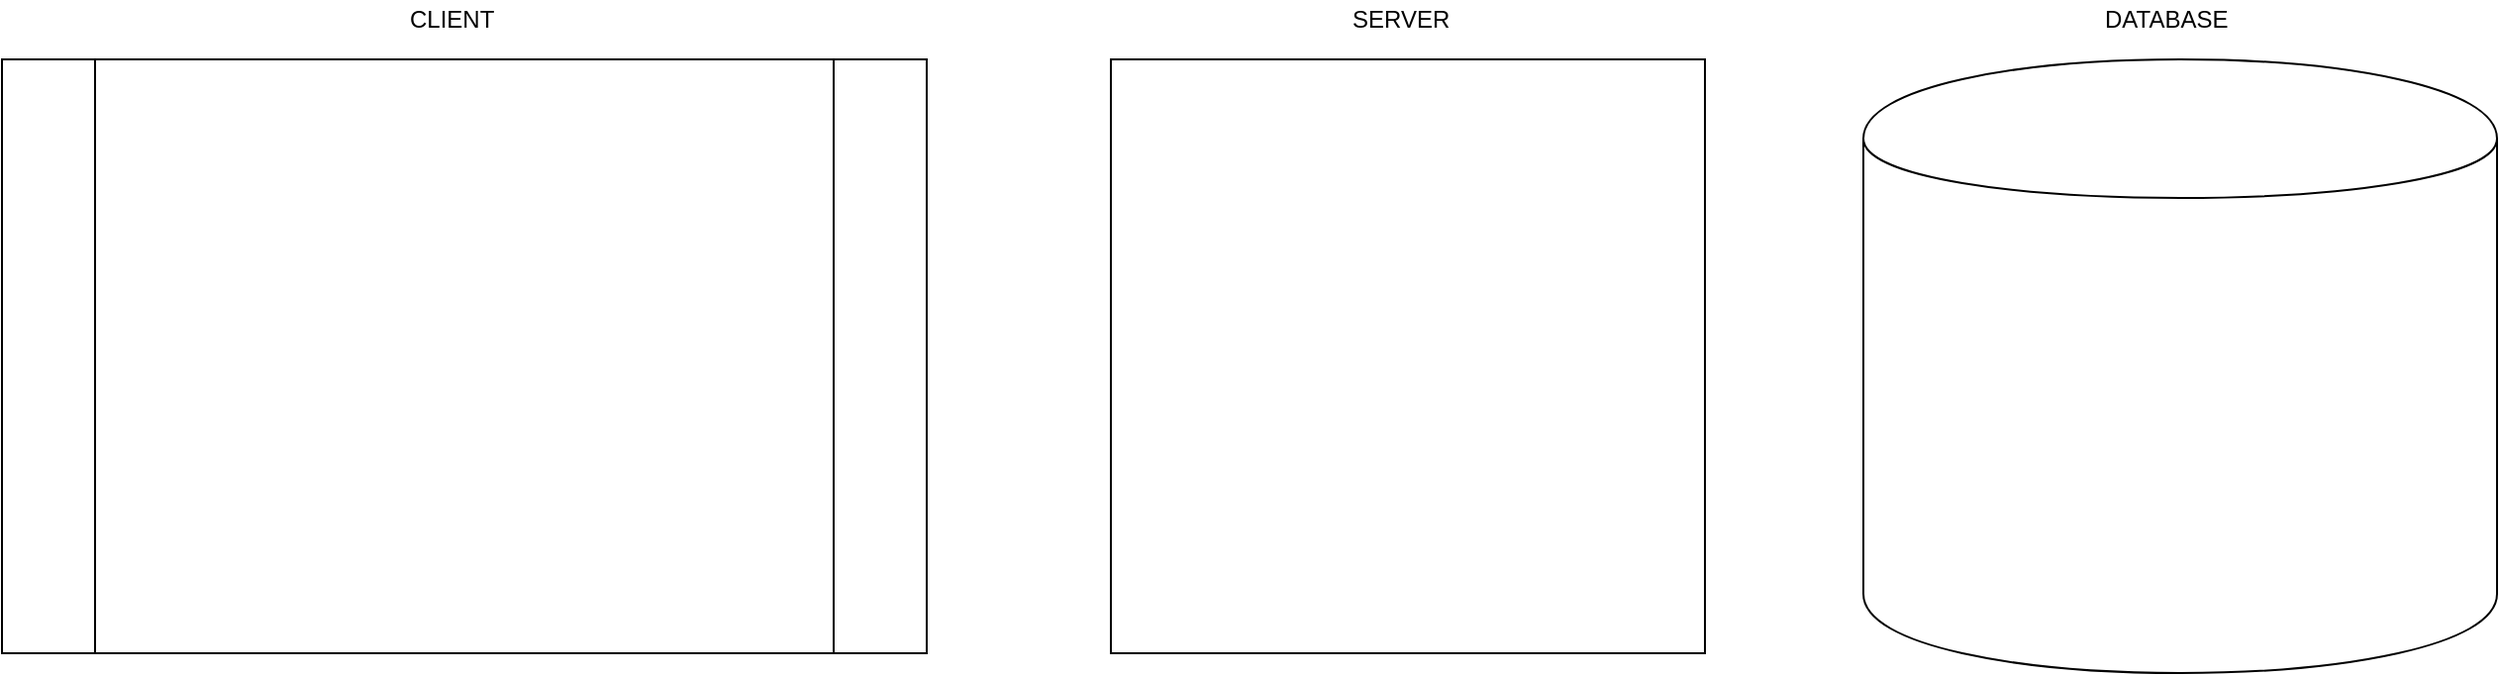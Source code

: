 <mxfile version="11.2.5" type="device" pages="1"><diagram id="dPPxFXpBzI2GDz_9eXhF" name="Page-1"><mxGraphModel dx="1426" dy="907" grid="1" gridSize="10" guides="1" tooltips="1" connect="1" arrows="1" fold="1" page="1" pageScale="1" pageWidth="827" pageHeight="1169" math="0" shadow="0"><root><mxCell id="0"/><mxCell id="1" parent="0"/><mxCell id="PPscW-3zl0uN2Lm669bh-2" value="" style="whiteSpace=wrap;html=1;aspect=fixed;" vertex="1" parent="1"><mxGeometry x="600" y="120" width="300" height="300" as="geometry"/></mxCell><mxCell id="PPscW-3zl0uN2Lm669bh-3" value="" style="shape=cylinder;whiteSpace=wrap;html=1;boundedLbl=1;backgroundOutline=1;" vertex="1" parent="1"><mxGeometry x="980" y="120" width="320" height="310" as="geometry"/></mxCell><mxCell id="PPscW-3zl0uN2Lm669bh-4" value="" style="shape=process;whiteSpace=wrap;html=1;backgroundOutline=1;" vertex="1" parent="1"><mxGeometry x="40" y="120" width="467" height="300" as="geometry"/></mxCell><mxCell id="PPscW-3zl0uN2Lm669bh-6" value="CLIENT" style="text;html=1;resizable=0;points=[];autosize=1;align=left;verticalAlign=top;spacingTop=-4;" vertex="1" parent="1"><mxGeometry x="243.5" y="90" width="60" height="20" as="geometry"/></mxCell><mxCell id="PPscW-3zl0uN2Lm669bh-7" value="SERVER" style="text;html=1;resizable=0;points=[];autosize=1;align=left;verticalAlign=top;spacingTop=-4;" vertex="1" parent="1"><mxGeometry x="720" y="90" width="60" height="20" as="geometry"/></mxCell><mxCell id="PPscW-3zl0uN2Lm669bh-8" value="DATABASE" style="text;html=1;resizable=0;points=[];autosize=1;align=left;verticalAlign=top;spacingTop=-4;" vertex="1" parent="1"><mxGeometry x="1100" y="90" width="80" height="20" as="geometry"/></mxCell></root></mxGraphModel></diagram></mxfile>